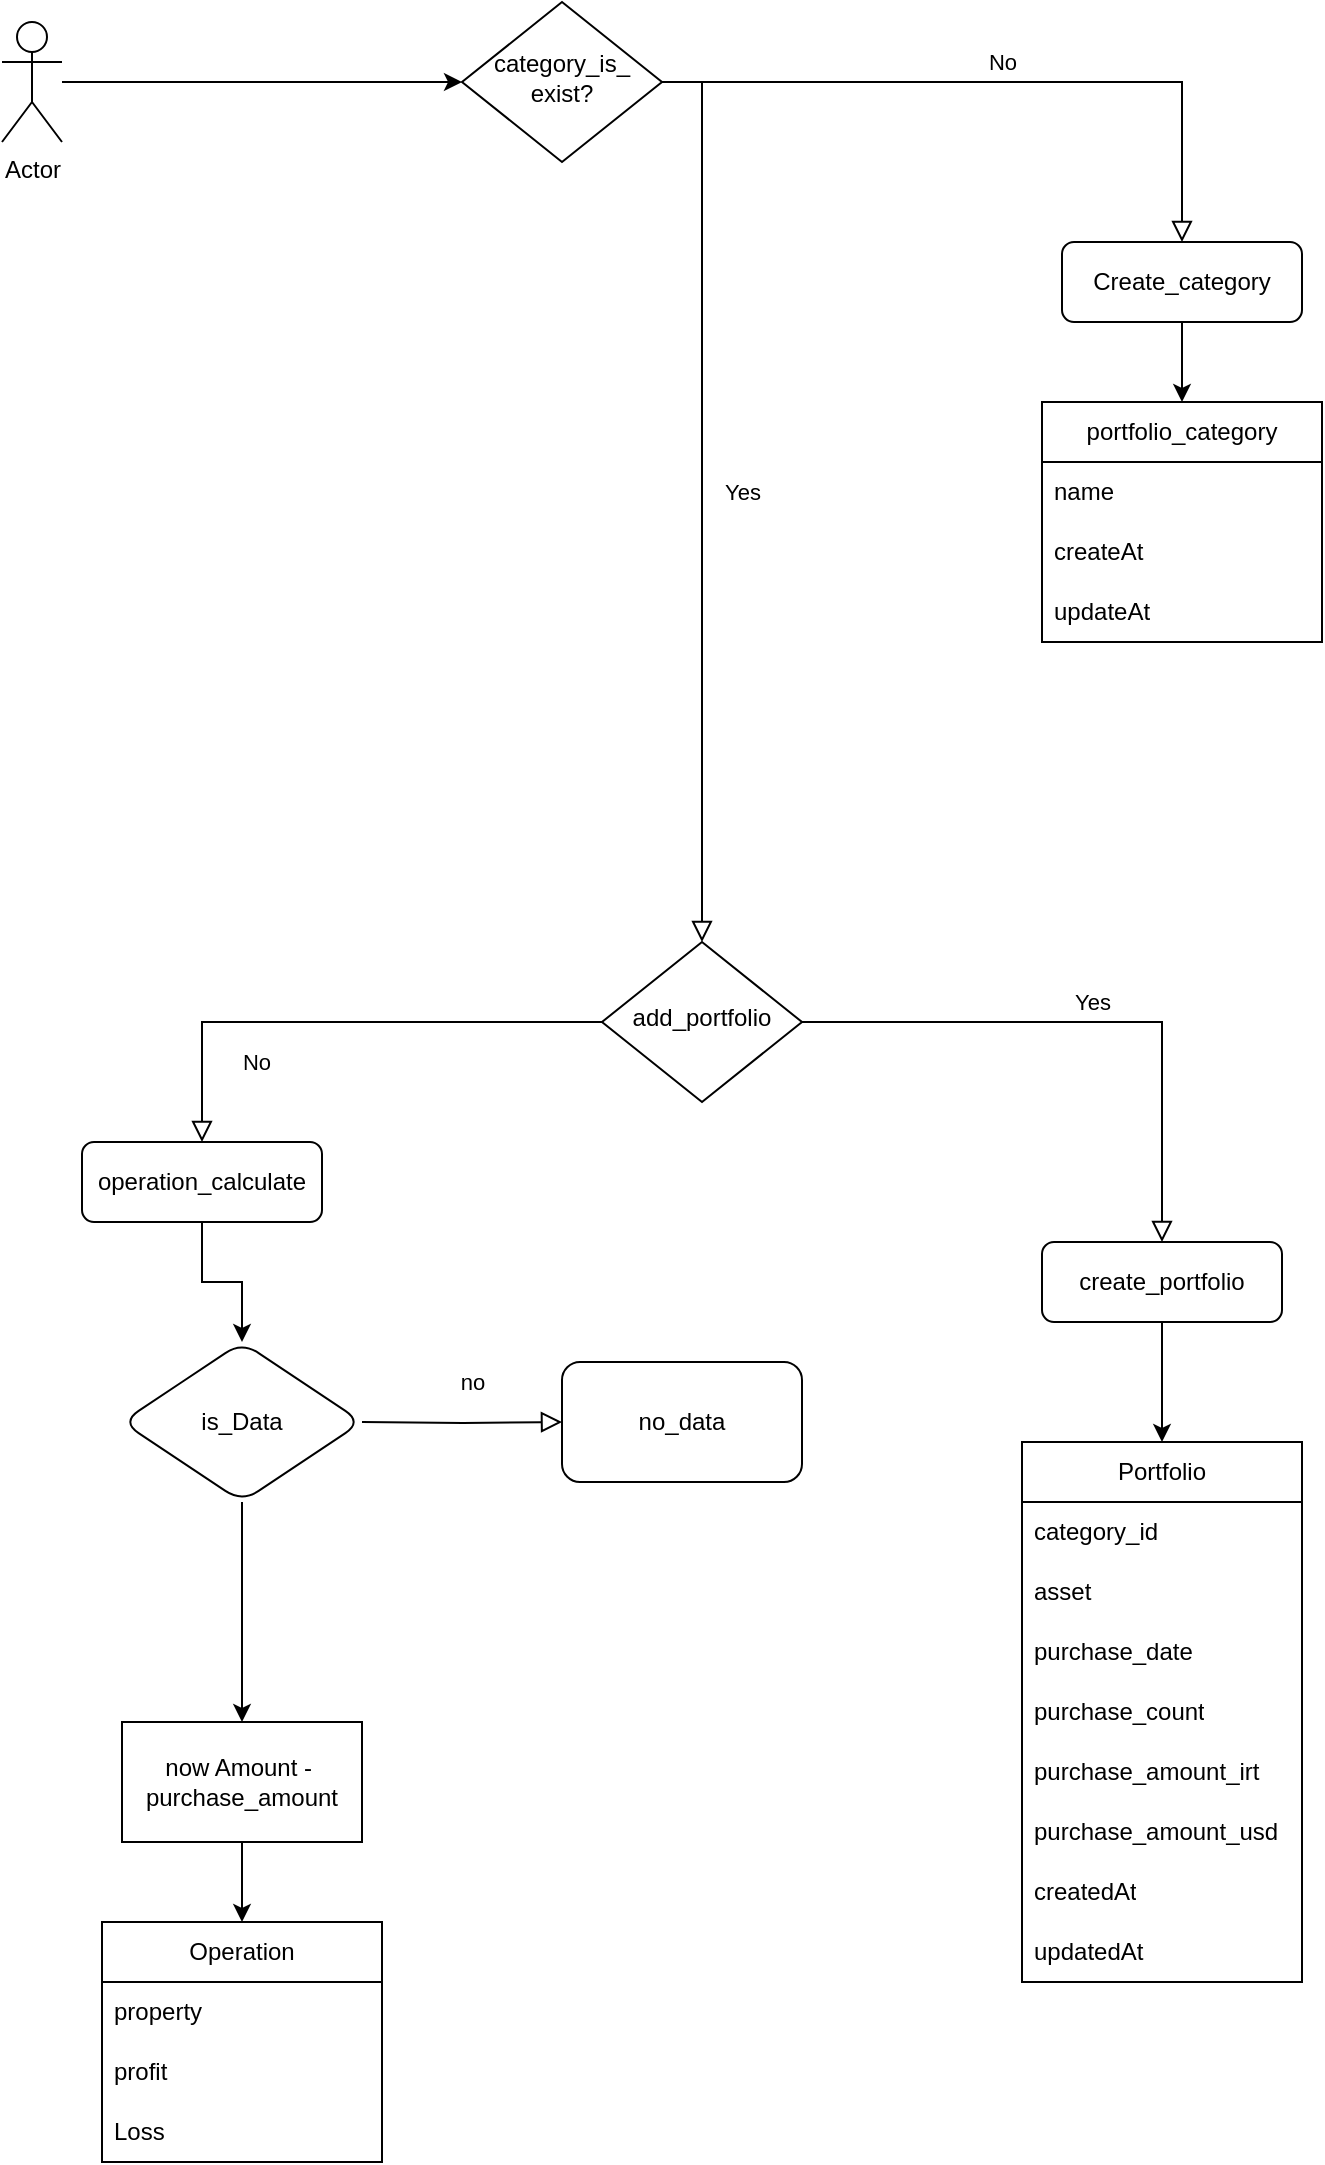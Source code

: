 <mxfile version="25.0.1">
  <diagram id="C5RBs43oDa-KdzZeNtuy" name="Page-1">
    <mxGraphModel dx="1434" dy="786" grid="1" gridSize="10" guides="1" tooltips="1" connect="1" arrows="1" fold="1" page="1" pageScale="1" pageWidth="827" pageHeight="1169" math="0" shadow="0">
      <root>
        <mxCell id="WIyWlLk6GJQsqaUBKTNV-0" />
        <mxCell id="WIyWlLk6GJQsqaUBKTNV-1" parent="WIyWlLk6GJQsqaUBKTNV-0" />
        <mxCell id="WIyWlLk6GJQsqaUBKTNV-4" value="Yes" style="rounded=0;html=1;jettySize=auto;orthogonalLoop=1;fontSize=11;endArrow=block;endFill=0;endSize=8;strokeWidth=1;shadow=0;labelBackgroundColor=none;edgeStyle=orthogonalEdgeStyle;fontColor=default;" parent="WIyWlLk6GJQsqaUBKTNV-1" source="WIyWlLk6GJQsqaUBKTNV-6" target="WIyWlLk6GJQsqaUBKTNV-10" edge="1">
          <mxGeometry y="20" relative="1" as="geometry">
            <mxPoint as="offset" />
            <Array as="points">
              <mxPoint x="380" y="140" />
              <mxPoint x="380" y="560" />
            </Array>
          </mxGeometry>
        </mxCell>
        <mxCell id="WIyWlLk6GJQsqaUBKTNV-5" value="No" style="edgeStyle=orthogonalEdgeStyle;rounded=0;html=1;jettySize=auto;orthogonalLoop=1;fontSize=11;endArrow=block;endFill=0;endSize=8;strokeWidth=1;shadow=0;labelBackgroundColor=none;fontColor=default;" parent="WIyWlLk6GJQsqaUBKTNV-1" source="WIyWlLk6GJQsqaUBKTNV-6" target="WIyWlLk6GJQsqaUBKTNV-7" edge="1">
          <mxGeometry y="10" relative="1" as="geometry">
            <mxPoint as="offset" />
          </mxGeometry>
        </mxCell>
        <mxCell id="WIyWlLk6GJQsqaUBKTNV-6" value="category_is_&lt;br&gt;exist?" style="rhombus;whiteSpace=wrap;html=1;shadow=0;fontFamily=Helvetica;fontSize=12;align=center;strokeWidth=1;spacing=6;spacingTop=-4;labelBackgroundColor=none;" parent="WIyWlLk6GJQsqaUBKTNV-1" vertex="1">
          <mxGeometry x="260" y="100" width="100" height="80" as="geometry" />
        </mxCell>
        <mxCell id="sL6UW7XDHQA8F4_oQQLC-18" style="edgeStyle=orthogonalEdgeStyle;rounded=0;orthogonalLoop=1;jettySize=auto;html=1;labelBackgroundColor=none;fontColor=default;" edge="1" parent="WIyWlLk6GJQsqaUBKTNV-1" source="WIyWlLk6GJQsqaUBKTNV-7" target="sL6UW7XDHQA8F4_oQQLC-13">
          <mxGeometry relative="1" as="geometry" />
        </mxCell>
        <mxCell id="WIyWlLk6GJQsqaUBKTNV-7" value="Create_category" style="rounded=1;whiteSpace=wrap;html=1;fontSize=12;glass=0;strokeWidth=1;shadow=0;labelBackgroundColor=none;" parent="WIyWlLk6GJQsqaUBKTNV-1" vertex="1">
          <mxGeometry x="560" y="220" width="120" height="40" as="geometry" />
        </mxCell>
        <mxCell id="WIyWlLk6GJQsqaUBKTNV-8" value="No" style="rounded=0;html=1;jettySize=auto;orthogonalLoop=1;fontSize=11;endArrow=block;endFill=0;endSize=8;strokeWidth=1;shadow=0;labelBackgroundColor=none;edgeStyle=orthogonalEdgeStyle;fontColor=default;" parent="WIyWlLk6GJQsqaUBKTNV-1" source="WIyWlLk6GJQsqaUBKTNV-10" target="WIyWlLk6GJQsqaUBKTNV-11" edge="1">
          <mxGeometry x="0.333" y="20" relative="1" as="geometry">
            <mxPoint as="offset" />
          </mxGeometry>
        </mxCell>
        <mxCell id="WIyWlLk6GJQsqaUBKTNV-9" value="Yes" style="edgeStyle=orthogonalEdgeStyle;rounded=0;html=1;jettySize=auto;orthogonalLoop=1;fontSize=11;endArrow=block;endFill=0;endSize=8;strokeWidth=1;shadow=0;labelBackgroundColor=none;fontColor=default;" parent="WIyWlLk6GJQsqaUBKTNV-1" source="WIyWlLk6GJQsqaUBKTNV-10" target="WIyWlLk6GJQsqaUBKTNV-12" edge="1">
          <mxGeometry y="10" relative="1" as="geometry">
            <mxPoint as="offset" />
          </mxGeometry>
        </mxCell>
        <mxCell id="WIyWlLk6GJQsqaUBKTNV-10" value="add_portfolio" style="rhombus;whiteSpace=wrap;html=1;shadow=0;fontFamily=Helvetica;fontSize=12;align=center;strokeWidth=1;spacing=6;spacingTop=-4;labelBackgroundColor=none;" parent="WIyWlLk6GJQsqaUBKTNV-1" vertex="1">
          <mxGeometry x="330" y="570" width="100" height="80" as="geometry" />
        </mxCell>
        <mxCell id="sL6UW7XDHQA8F4_oQQLC-52" value="" style="edgeStyle=orthogonalEdgeStyle;rounded=0;orthogonalLoop=1;jettySize=auto;html=1;labelBackgroundColor=none;fontColor=default;" edge="1" parent="WIyWlLk6GJQsqaUBKTNV-1" source="WIyWlLk6GJQsqaUBKTNV-11" target="sL6UW7XDHQA8F4_oQQLC-51">
          <mxGeometry relative="1" as="geometry" />
        </mxCell>
        <mxCell id="WIyWlLk6GJQsqaUBKTNV-11" value="operation_calculate" style="rounded=1;whiteSpace=wrap;html=1;fontSize=12;glass=0;strokeWidth=1;shadow=0;labelBackgroundColor=none;" parent="WIyWlLk6GJQsqaUBKTNV-1" vertex="1">
          <mxGeometry x="70" y="670" width="120" height="40" as="geometry" />
        </mxCell>
        <mxCell id="sL6UW7XDHQA8F4_oQQLC-23" style="edgeStyle=orthogonalEdgeStyle;rounded=0;orthogonalLoop=1;jettySize=auto;html=1;entryX=0.5;entryY=0;entryDx=0;entryDy=0;labelBackgroundColor=none;fontColor=default;" edge="1" parent="WIyWlLk6GJQsqaUBKTNV-1" source="WIyWlLk6GJQsqaUBKTNV-12" target="sL6UW7XDHQA8F4_oQQLC-19">
          <mxGeometry relative="1" as="geometry" />
        </mxCell>
        <mxCell id="WIyWlLk6GJQsqaUBKTNV-12" value="create_portfolio" style="rounded=1;whiteSpace=wrap;html=1;fontSize=12;glass=0;strokeWidth=1;shadow=0;labelBackgroundColor=none;" parent="WIyWlLk6GJQsqaUBKTNV-1" vertex="1">
          <mxGeometry x="550" y="720" width="120" height="40" as="geometry" />
        </mxCell>
        <mxCell id="sL6UW7XDHQA8F4_oQQLC-6" style="edgeStyle=orthogonalEdgeStyle;rounded=0;orthogonalLoop=1;jettySize=auto;html=1;labelBackgroundColor=none;fontColor=default;" edge="1" parent="WIyWlLk6GJQsqaUBKTNV-1" source="sL6UW7XDHQA8F4_oQQLC-5" target="WIyWlLk6GJQsqaUBKTNV-6">
          <mxGeometry relative="1" as="geometry" />
        </mxCell>
        <mxCell id="sL6UW7XDHQA8F4_oQQLC-5" value="Actor" style="shape=umlActor;verticalLabelPosition=bottom;verticalAlign=top;html=1;outlineConnect=0;labelBackgroundColor=none;" vertex="1" parent="WIyWlLk6GJQsqaUBKTNV-1">
          <mxGeometry x="30" y="110" width="30" height="60" as="geometry" />
        </mxCell>
        <mxCell id="sL6UW7XDHQA8F4_oQQLC-13" value="portfolio_category" style="swimlane;fontStyle=0;childLayout=stackLayout;horizontal=1;startSize=30;horizontalStack=0;resizeParent=1;resizeParentMax=0;resizeLast=0;collapsible=1;marginBottom=0;whiteSpace=wrap;html=1;labelBackgroundColor=none;" vertex="1" parent="WIyWlLk6GJQsqaUBKTNV-1">
          <mxGeometry x="550" y="300" width="140" height="120" as="geometry" />
        </mxCell>
        <mxCell id="sL6UW7XDHQA8F4_oQQLC-14" value="name" style="text;strokeColor=none;fillColor=none;align=left;verticalAlign=middle;spacingLeft=4;spacingRight=4;overflow=hidden;points=[[0,0.5],[1,0.5]];portConstraint=eastwest;rotatable=0;whiteSpace=wrap;html=1;labelBackgroundColor=none;" vertex="1" parent="sL6UW7XDHQA8F4_oQQLC-13">
          <mxGeometry y="30" width="140" height="30" as="geometry" />
        </mxCell>
        <mxCell id="sL6UW7XDHQA8F4_oQQLC-15" value="createAt" style="text;strokeColor=none;fillColor=none;align=left;verticalAlign=middle;spacingLeft=4;spacingRight=4;overflow=hidden;points=[[0,0.5],[1,0.5]];portConstraint=eastwest;rotatable=0;whiteSpace=wrap;html=1;labelBackgroundColor=none;" vertex="1" parent="sL6UW7XDHQA8F4_oQQLC-13">
          <mxGeometry y="60" width="140" height="30" as="geometry" />
        </mxCell>
        <mxCell id="sL6UW7XDHQA8F4_oQQLC-16" value="updateAt" style="text;strokeColor=none;fillColor=none;align=left;verticalAlign=middle;spacingLeft=4;spacingRight=4;overflow=hidden;points=[[0,0.5],[1,0.5]];portConstraint=eastwest;rotatable=0;whiteSpace=wrap;html=1;labelBackgroundColor=none;" vertex="1" parent="sL6UW7XDHQA8F4_oQQLC-13">
          <mxGeometry y="90" width="140" height="30" as="geometry" />
        </mxCell>
        <mxCell id="sL6UW7XDHQA8F4_oQQLC-19" value="Portfolio" style="swimlane;fontStyle=0;childLayout=stackLayout;horizontal=1;startSize=30;horizontalStack=0;resizeParent=1;resizeParentMax=0;resizeLast=0;collapsible=1;marginBottom=0;whiteSpace=wrap;html=1;labelBackgroundColor=none;" vertex="1" parent="WIyWlLk6GJQsqaUBKTNV-1">
          <mxGeometry x="540" y="820" width="140" height="270" as="geometry" />
        </mxCell>
        <mxCell id="sL6UW7XDHQA8F4_oQQLC-36" value="category_id" style="text;strokeColor=none;fillColor=none;align=left;verticalAlign=middle;spacingLeft=4;spacingRight=4;overflow=hidden;points=[[0,0.5],[1,0.5]];portConstraint=eastwest;rotatable=0;whiteSpace=wrap;html=1;labelBackgroundColor=none;" vertex="1" parent="sL6UW7XDHQA8F4_oQQLC-19">
          <mxGeometry y="30" width="140" height="30" as="geometry" />
        </mxCell>
        <mxCell id="sL6UW7XDHQA8F4_oQQLC-40" value="asset" style="text;strokeColor=none;fillColor=none;align=left;verticalAlign=middle;spacingLeft=4;spacingRight=4;overflow=hidden;points=[[0,0.5],[1,0.5]];portConstraint=eastwest;rotatable=0;whiteSpace=wrap;html=1;labelBackgroundColor=none;" vertex="1" parent="sL6UW7XDHQA8F4_oQQLC-19">
          <mxGeometry y="60" width="140" height="30" as="geometry" />
        </mxCell>
        <mxCell id="sL6UW7XDHQA8F4_oQQLC-41" value="purchase_date" style="text;strokeColor=none;fillColor=none;align=left;verticalAlign=middle;spacingLeft=4;spacingRight=4;overflow=hidden;points=[[0,0.5],[1,0.5]];portConstraint=eastwest;rotatable=0;whiteSpace=wrap;html=1;labelBackgroundColor=none;" vertex="1" parent="sL6UW7XDHQA8F4_oQQLC-19">
          <mxGeometry y="90" width="140" height="30" as="geometry" />
        </mxCell>
        <mxCell id="sL6UW7XDHQA8F4_oQQLC-42" value="purchase_count" style="text;strokeColor=none;fillColor=none;align=left;verticalAlign=middle;spacingLeft=4;spacingRight=4;overflow=hidden;points=[[0,0.5],[1,0.5]];portConstraint=eastwest;rotatable=0;whiteSpace=wrap;html=1;labelBackgroundColor=none;" vertex="1" parent="sL6UW7XDHQA8F4_oQQLC-19">
          <mxGeometry y="120" width="140" height="30" as="geometry" />
        </mxCell>
        <mxCell id="sL6UW7XDHQA8F4_oQQLC-43" value="purchase_amount_irt" style="text;strokeColor=none;fillColor=none;align=left;verticalAlign=middle;spacingLeft=4;spacingRight=4;overflow=hidden;points=[[0,0.5],[1,0.5]];portConstraint=eastwest;rotatable=0;whiteSpace=wrap;html=1;labelBackgroundColor=none;" vertex="1" parent="sL6UW7XDHQA8F4_oQQLC-19">
          <mxGeometry y="150" width="140" height="30" as="geometry" />
        </mxCell>
        <mxCell id="sL6UW7XDHQA8F4_oQQLC-44" value="purchase_amount_usd" style="text;strokeColor=none;fillColor=none;align=left;verticalAlign=middle;spacingLeft=4;spacingRight=4;overflow=hidden;points=[[0,0.5],[1,0.5]];portConstraint=eastwest;rotatable=0;whiteSpace=wrap;html=1;labelBackgroundColor=none;" vertex="1" parent="sL6UW7XDHQA8F4_oQQLC-19">
          <mxGeometry y="180" width="140" height="30" as="geometry" />
        </mxCell>
        <mxCell id="sL6UW7XDHQA8F4_oQQLC-45" value="createdAt" style="text;strokeColor=none;fillColor=none;align=left;verticalAlign=middle;spacingLeft=4;spacingRight=4;overflow=hidden;points=[[0,0.5],[1,0.5]];portConstraint=eastwest;rotatable=0;whiteSpace=wrap;html=1;labelBackgroundColor=none;" vertex="1" parent="sL6UW7XDHQA8F4_oQQLC-19">
          <mxGeometry y="210" width="140" height="30" as="geometry" />
        </mxCell>
        <mxCell id="sL6UW7XDHQA8F4_oQQLC-46" value="updatedAt" style="text;strokeColor=none;fillColor=none;align=left;verticalAlign=middle;spacingLeft=4;spacingRight=4;overflow=hidden;points=[[0,0.5],[1,0.5]];portConstraint=eastwest;rotatable=0;whiteSpace=wrap;html=1;labelBackgroundColor=none;" vertex="1" parent="sL6UW7XDHQA8F4_oQQLC-19">
          <mxGeometry y="240" width="140" height="30" as="geometry" />
        </mxCell>
        <mxCell id="sL6UW7XDHQA8F4_oQQLC-69" style="edgeStyle=orthogonalEdgeStyle;rounded=0;orthogonalLoop=1;jettySize=auto;html=1;" edge="1" parent="WIyWlLk6GJQsqaUBKTNV-1" source="sL6UW7XDHQA8F4_oQQLC-51" target="sL6UW7XDHQA8F4_oQQLC-70">
          <mxGeometry relative="1" as="geometry">
            <mxPoint x="150" y="990" as="targetPoint" />
          </mxGeometry>
        </mxCell>
        <mxCell id="sL6UW7XDHQA8F4_oQQLC-51" value="is_Data" style="rhombus;whiteSpace=wrap;html=1;rounded=1;glass=0;strokeWidth=1;shadow=0;labelBackgroundColor=none;" vertex="1" parent="WIyWlLk6GJQsqaUBKTNV-1">
          <mxGeometry x="90" y="770" width="120" height="80" as="geometry" />
        </mxCell>
        <mxCell id="sL6UW7XDHQA8F4_oQQLC-67" value="no" style="edgeStyle=orthogonalEdgeStyle;rounded=0;html=1;jettySize=auto;orthogonalLoop=1;fontSize=11;endArrow=block;endFill=0;endSize=8;strokeWidth=1;shadow=0;labelBackgroundColor=none;fontColor=default;" edge="1" parent="WIyWlLk6GJQsqaUBKTNV-1" target="sL6UW7XDHQA8F4_oQQLC-68">
          <mxGeometry x="0.103" y="20" relative="1" as="geometry">
            <mxPoint as="offset" />
            <mxPoint x="210" y="810" as="sourcePoint" />
            <mxPoint x="390" y="920" as="targetPoint" />
          </mxGeometry>
        </mxCell>
        <mxCell id="sL6UW7XDHQA8F4_oQQLC-68" value="no_data" style="rounded=1;whiteSpace=wrap;html=1;" vertex="1" parent="WIyWlLk6GJQsqaUBKTNV-1">
          <mxGeometry x="310" y="780" width="120" height="60" as="geometry" />
        </mxCell>
        <mxCell id="sL6UW7XDHQA8F4_oQQLC-75" style="edgeStyle=orthogonalEdgeStyle;rounded=0;orthogonalLoop=1;jettySize=auto;html=1;entryX=0.5;entryY=0;entryDx=0;entryDy=0;" edge="1" parent="WIyWlLk6GJQsqaUBKTNV-1" source="sL6UW7XDHQA8F4_oQQLC-70" target="sL6UW7XDHQA8F4_oQQLC-71">
          <mxGeometry relative="1" as="geometry" />
        </mxCell>
        <mxCell id="sL6UW7XDHQA8F4_oQQLC-70" value="now Amount -&amp;nbsp; purchase_amount" style="rounded=0;whiteSpace=wrap;html=1;" vertex="1" parent="WIyWlLk6GJQsqaUBKTNV-1">
          <mxGeometry x="90" y="960" width="120" height="60" as="geometry" />
        </mxCell>
        <mxCell id="sL6UW7XDHQA8F4_oQQLC-71" value="Operation" style="swimlane;fontStyle=0;childLayout=stackLayout;horizontal=1;startSize=30;horizontalStack=0;resizeParent=1;resizeParentMax=0;resizeLast=0;collapsible=1;marginBottom=0;whiteSpace=wrap;html=1;" vertex="1" parent="WIyWlLk6GJQsqaUBKTNV-1">
          <mxGeometry x="80" y="1060" width="140" height="120" as="geometry" />
        </mxCell>
        <mxCell id="sL6UW7XDHQA8F4_oQQLC-72" value="property" style="text;strokeColor=none;fillColor=none;align=left;verticalAlign=middle;spacingLeft=4;spacingRight=4;overflow=hidden;points=[[0,0.5],[1,0.5]];portConstraint=eastwest;rotatable=0;whiteSpace=wrap;html=1;" vertex="1" parent="sL6UW7XDHQA8F4_oQQLC-71">
          <mxGeometry y="30" width="140" height="30" as="geometry" />
        </mxCell>
        <mxCell id="sL6UW7XDHQA8F4_oQQLC-73" value="profit" style="text;strokeColor=none;fillColor=none;align=left;verticalAlign=middle;spacingLeft=4;spacingRight=4;overflow=hidden;points=[[0,0.5],[1,0.5]];portConstraint=eastwest;rotatable=0;whiteSpace=wrap;html=1;" vertex="1" parent="sL6UW7XDHQA8F4_oQQLC-71">
          <mxGeometry y="60" width="140" height="30" as="geometry" />
        </mxCell>
        <mxCell id="sL6UW7XDHQA8F4_oQQLC-74" value="Loss" style="text;strokeColor=none;fillColor=none;align=left;verticalAlign=middle;spacingLeft=4;spacingRight=4;overflow=hidden;points=[[0,0.5],[1,0.5]];portConstraint=eastwest;rotatable=0;whiteSpace=wrap;html=1;" vertex="1" parent="sL6UW7XDHQA8F4_oQQLC-71">
          <mxGeometry y="90" width="140" height="30" as="geometry" />
        </mxCell>
      </root>
    </mxGraphModel>
  </diagram>
</mxfile>
